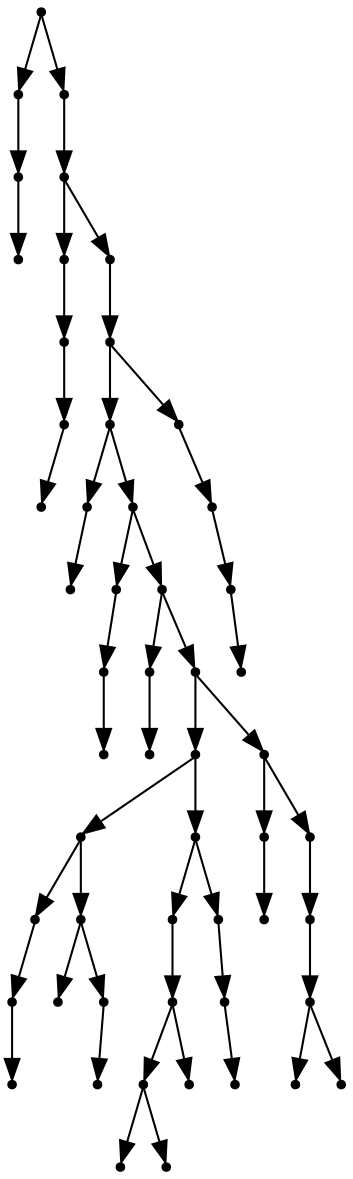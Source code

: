 digraph {
  53 [shape=point];
  2 [shape=point];
  1 [shape=point];
  0 [shape=point];
  52 [shape=point];
  51 [shape=point];
  6 [shape=point];
  5 [shape=point];
  4 [shape=point];
  3 [shape=point];
  50 [shape=point];
  49 [shape=point];
  44 [shape=point];
  8 [shape=point];
  7 [shape=point];
  43 [shape=point];
  11 [shape=point];
  10 [shape=point];
  9 [shape=point];
  42 [shape=point];
  13 [shape=point];
  12 [shape=point];
  41 [shape=point];
  32 [shape=point];
  21 [shape=point];
  16 [shape=point];
  15 [shape=point];
  14 [shape=point];
  20 [shape=point];
  17 [shape=point];
  19 [shape=point];
  18 [shape=point];
  31 [shape=point];
  27 [shape=point];
  26 [shape=point];
  24 [shape=point];
  22 [shape=point];
  23 [shape=point];
  25 [shape=point];
  30 [shape=point];
  29 [shape=point];
  28 [shape=point];
  40 [shape=point];
  34 [shape=point];
  33 [shape=point];
  39 [shape=point];
  38 [shape=point];
  37 [shape=point];
  35 [shape=point];
  36 [shape=point];
  48 [shape=point];
  47 [shape=point];
  46 [shape=point];
  45 [shape=point];
53 -> 2;
2 -> 1;
1 -> 0;
53 -> 52;
52 -> 51;
51 -> 6;
6 -> 5;
5 -> 4;
4 -> 3;
51 -> 50;
50 -> 49;
49 -> 44;
44 -> 8;
8 -> 7;
44 -> 43;
43 -> 11;
11 -> 10;
10 -> 9;
43 -> 42;
42 -> 13;
13 -> 12;
42 -> 41;
41 -> 32;
32 -> 21;
21 -> 16;
16 -> 15;
15 -> 14;
21 -> 20;
20 -> 17;
20 -> 19;
19 -> 18;
32 -> 31;
31 -> 27;
27 -> 26;
26 -> 24;
24 -> 22;
24 -> 23;
26 -> 25;
31 -> 30;
30 -> 29;
29 -> 28;
41 -> 40;
40 -> 34;
34 -> 33;
40 -> 39;
39 -> 38;
38 -> 37;
37 -> 35;
37 -> 36;
49 -> 48;
48 -> 47;
47 -> 46;
46 -> 45;
}
